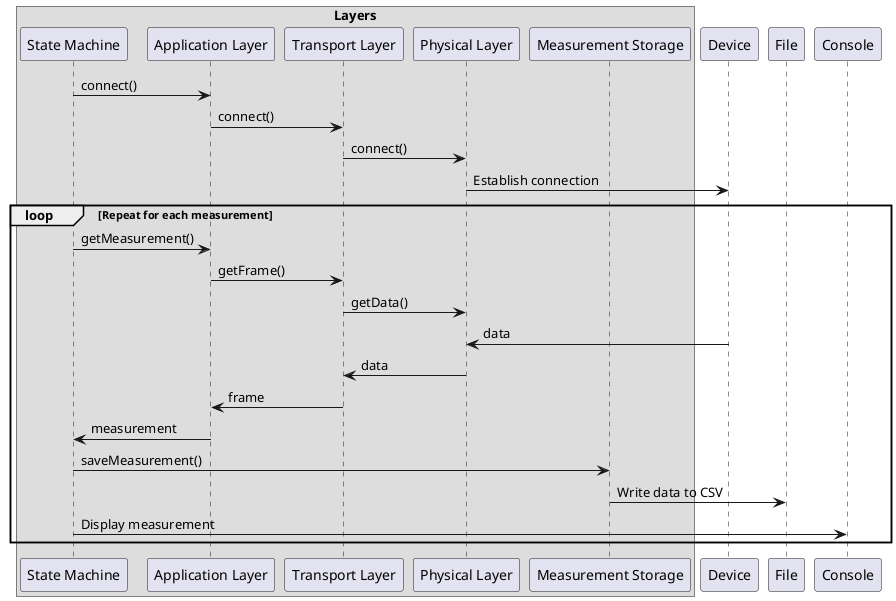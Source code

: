 @startuml
box "Layers"
    participant "State Machine"
    participant "Application Layer" 
    participant "Transport Layer"
    participant "Physical Layer"
    participant "Measurement Storage"
end box

"State Machine" -> "Application Layer" : connect()
"Application Layer" -> "Transport Layer" : connect()
"Transport Layer" -> "Physical Layer" : connect()
"Physical Layer" -> "Device" : Establish connection

loop Repeat for each measurement

"State Machine" -> "Application Layer" : getMeasurement()
"Application Layer" -> "Transport Layer" : getFrame()
"Transport Layer" -> "Physical Layer" : getData()
"Device" -> "Physical Layer" : data
"Physical Layer" -> "Transport Layer" : data

"Transport Layer" -> "Application Layer" : frame
"Application Layer" -> "State Machine" : measurement

"State Machine" -> "Measurement Storage" : saveMeasurement()
"Measurement Storage" -> File : Write data to CSV

"State Machine" -> Console : Display measurement
end
@enduml